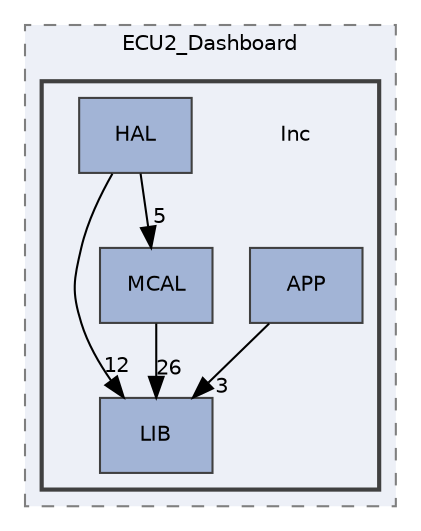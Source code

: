 digraph "Unit_10_SecondTermProject/Unit_10_SecondTermProject/ECU2/ECU2_Dashboard/Inc"
{
 // LATEX_PDF_SIZE
  edge [fontname="Helvetica",fontsize="10",labelfontname="Helvetica",labelfontsize="10"];
  node [fontname="Helvetica",fontsize="10",shape=record];
  compound=true
  subgraph clusterdir_50692e18057b42a48fb8386fba0182a1 {
    graph [ bgcolor="#edf0f7", pencolor="grey50", style="filled,dashed,", label="ECU2_Dashboard", fontname="Helvetica", fontsize="10", URL="dir_50692e18057b42a48fb8386fba0182a1.html"]
  subgraph clusterdir_e92539377af93bf542fbdce6be32f72e {
    graph [ bgcolor="#edf0f7", pencolor="grey25", style="filled,bold,", label="", fontname="Helvetica", fontsize="10", URL="dir_e92539377af93bf542fbdce6be32f72e.html"]
    dir_e92539377af93bf542fbdce6be32f72e [shape=plaintext, label="Inc"];
  dir_8849ba93755c33474536f54648f5f6ab [shape=box, label="APP", style="filled,", fillcolor="#a2b4d6", color="grey25", URL="dir_8849ba93755c33474536f54648f5f6ab.html"];
  dir_ac04882b3ec6dcf518a4267f82380e4f [shape=box, label="HAL", style="filled,", fillcolor="#a2b4d6", color="grey25", URL="dir_ac04882b3ec6dcf518a4267f82380e4f.html"];
  dir_d22e1ea2fc680c6f0dcd19c090781ff5 [shape=box, label="LIB", style="filled,", fillcolor="#a2b4d6", color="grey25", URL="dir_d22e1ea2fc680c6f0dcd19c090781ff5.html"];
  dir_e9a0d3b8d102ce52e6c93b4a232ee02c [shape=box, label="MCAL", style="filled,", fillcolor="#a2b4d6", color="grey25", URL="dir_e9a0d3b8d102ce52e6c93b4a232ee02c.html"];
  }
  }
  dir_8849ba93755c33474536f54648f5f6ab->dir_d22e1ea2fc680c6f0dcd19c090781ff5 [headlabel="3", labeldistance=1.5 headhref="dir_000002_000015.html"];
  dir_ac04882b3ec6dcf518a4267f82380e4f->dir_d22e1ea2fc680c6f0dcd19c090781ff5 [headlabel="12", labeldistance=1.5 headhref="dir_000010_000015.html"];
  dir_ac04882b3ec6dcf518a4267f82380e4f->dir_e9a0d3b8d102ce52e6c93b4a232ee02c [headlabel="5", labeldistance=1.5 headhref="dir_000010_000016.html"];
  dir_e9a0d3b8d102ce52e6c93b4a232ee02c->dir_d22e1ea2fc680c6f0dcd19c090781ff5 [headlabel="26", labeldistance=1.5 headhref="dir_000016_000015.html"];
}
